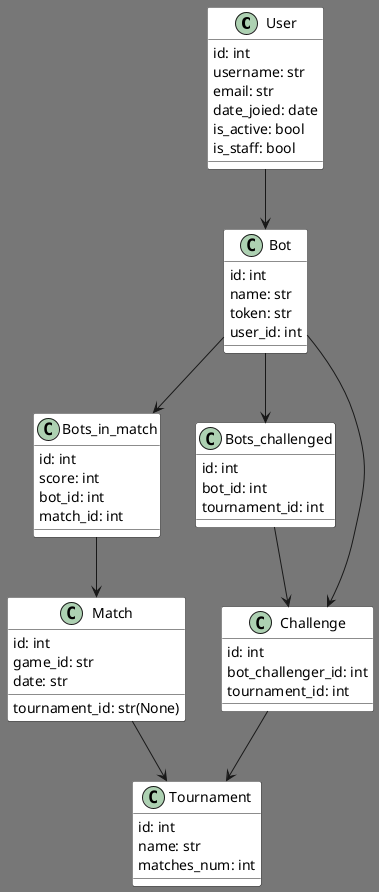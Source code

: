 @startuml
skinparam ClassFontColor automatic
skinparam ClassHeaderBackgroundColor #444
skinparam ClassBackgroundColor #ffffff
skinparam BackgroundColor #777

class User{
id: int
username: str
email: str
date_joied: date
is_active: bool
is_staff: bool
}

class Bot{
id: int
name: str
token: str
user_id: int
}

class Bots_in_match{
id: int
score: int
bot_id: int
match_id: int
}

class Bots_challenged{
id: int
bot_id: int
tournament_id: int
}

class Challenge{
id: int
bot_challenger_id: int
tournament_id: int
}

class Match{
id: int
game_id: str
date: str
tournament_id: str(None)
}

class Tournament{
id: int
name: str
matches_num: int
}

User --> Bot
Bot --> Bots_in_match
Bot --> Bots_challenged
Bot --> Challenge
Bots_challenged --> Challenge
Bots_in_match --> Match
Match --> Tournament
Challenge --> Tournament
@enduml